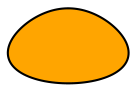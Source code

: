 digraph G{
  testnode [label="",shape="egg",style=filled,fontcolor=black,fillcolor=orange,color=black];
}